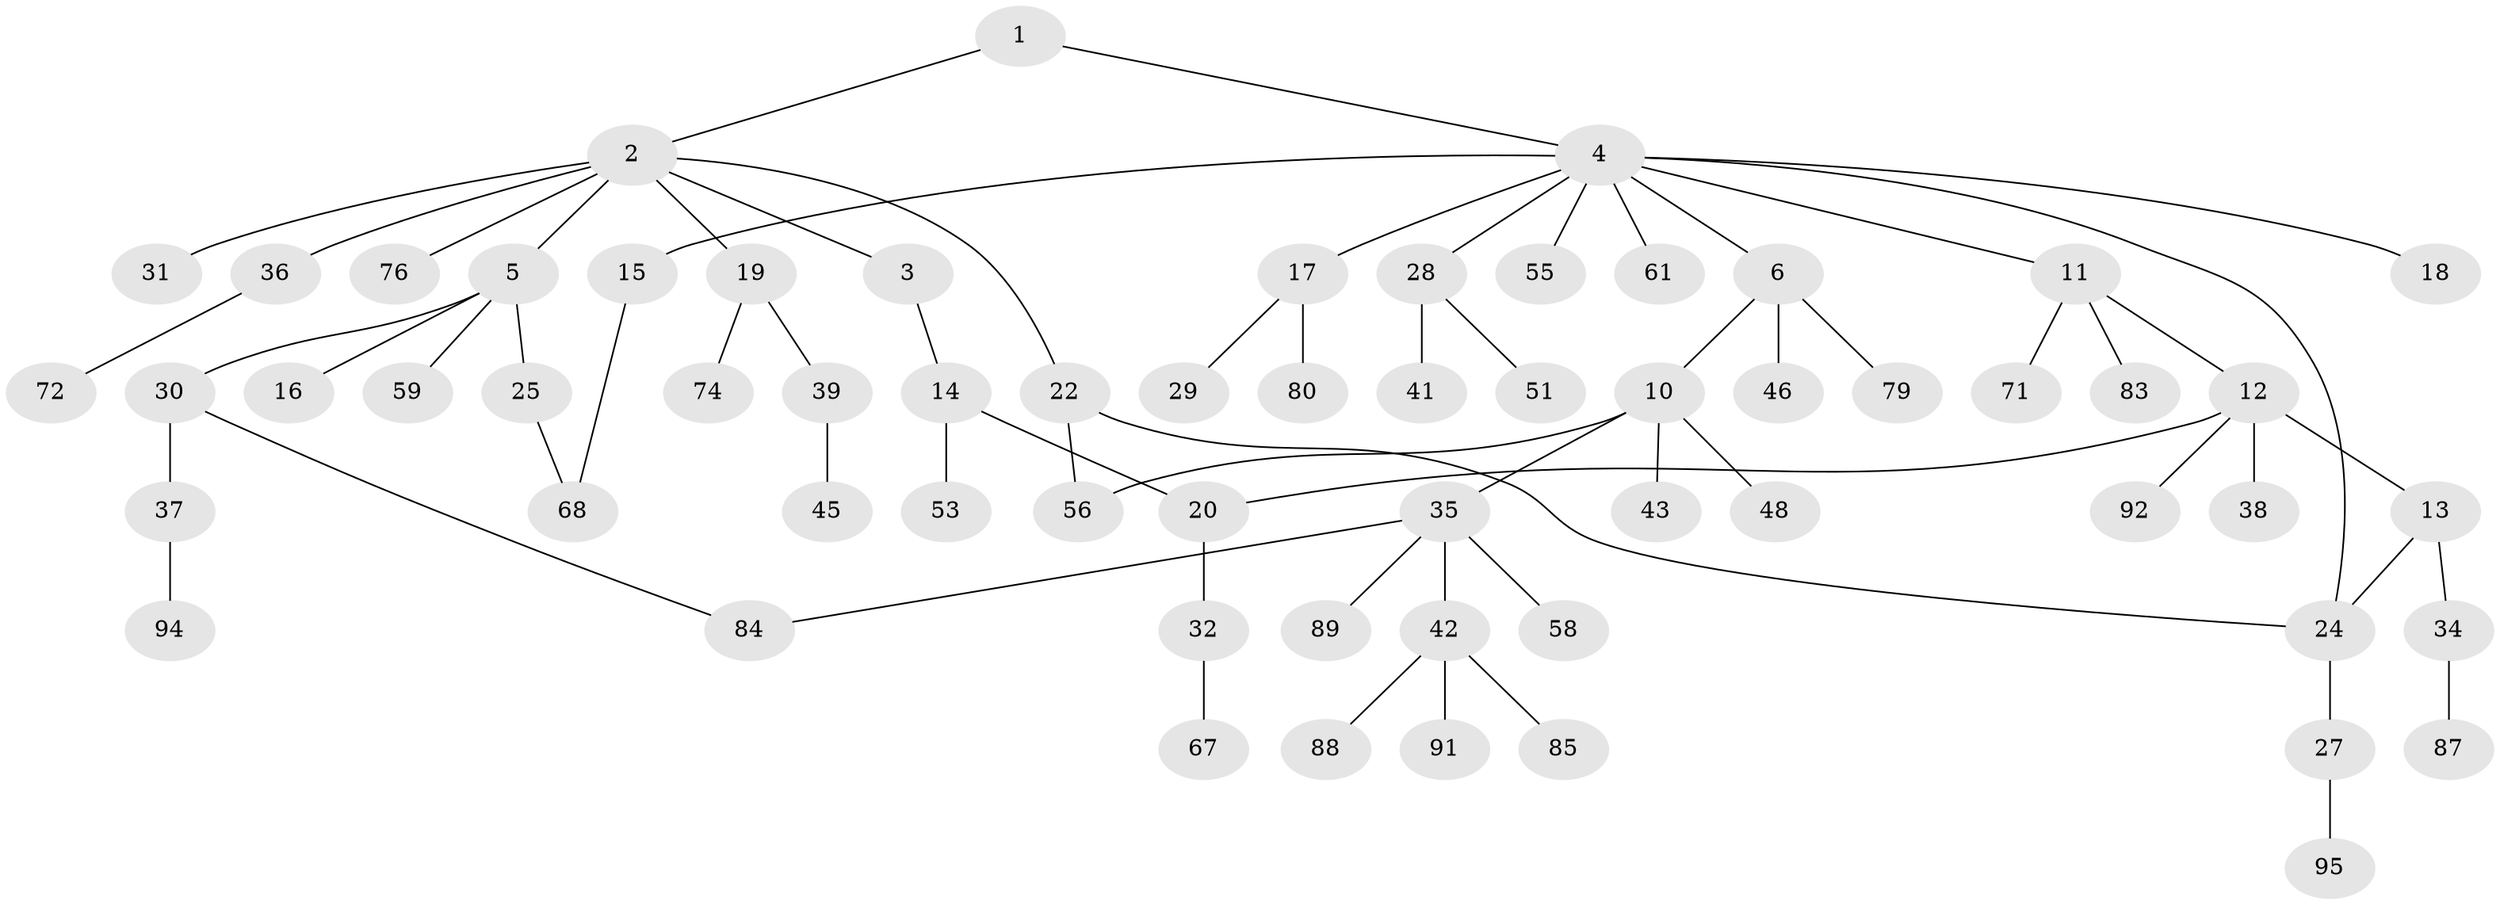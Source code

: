 // Generated by graph-tools (version 1.1) at 2025/51/02/27/25 19:51:40]
// undirected, 63 vertices, 68 edges
graph export_dot {
graph [start="1"]
  node [color=gray90,style=filled];
  1;
  2 [super="+8"];
  3;
  4 [super="+9"];
  5 [super="+7"];
  6 [super="+73"];
  10 [super="+21"];
  11 [super="+23"];
  12 [super="+33"];
  13;
  14 [super="+49"];
  15 [super="+70"];
  16 [super="+26"];
  17 [super="+50"];
  18;
  19 [super="+62"];
  20;
  22;
  24 [super="+82"];
  25;
  27 [super="+47"];
  28 [super="+69"];
  29;
  30 [super="+52"];
  31 [super="+64"];
  32 [super="+65"];
  34 [super="+78"];
  35 [super="+40"];
  36 [super="+81"];
  37;
  38;
  39 [super="+44"];
  41;
  42 [super="+75"];
  43 [super="+90"];
  45 [super="+57"];
  46 [super="+54"];
  48 [super="+63"];
  51 [super="+66"];
  53;
  55;
  56 [super="+60"];
  58;
  59 [super="+86"];
  61;
  67;
  68 [super="+77"];
  71;
  72;
  74;
  76;
  79 [super="+93"];
  80;
  83;
  84;
  85;
  87;
  88;
  89;
  91;
  92;
  94;
  95;
  1 -- 2;
  1 -- 4;
  2 -- 3;
  2 -- 5;
  2 -- 19;
  2 -- 31;
  2 -- 36;
  2 -- 76;
  2 -- 22;
  3 -- 14;
  4 -- 6;
  4 -- 11;
  4 -- 15;
  4 -- 18;
  4 -- 28;
  4 -- 61;
  4 -- 24;
  4 -- 17;
  4 -- 55;
  5 -- 25;
  5 -- 30;
  5 -- 59;
  5 -- 16;
  6 -- 10;
  6 -- 46;
  6 -- 79;
  10 -- 35;
  10 -- 48;
  10 -- 56;
  10 -- 43;
  11 -- 12;
  11 -- 71;
  11 -- 83;
  12 -- 13;
  12 -- 20;
  12 -- 92;
  12 -- 38;
  13 -- 34;
  13 -- 24;
  14 -- 20;
  14 -- 53;
  15 -- 68;
  17 -- 29;
  17 -- 80;
  19 -- 39;
  19 -- 74;
  20 -- 32;
  22 -- 56;
  22 -- 24;
  24 -- 27;
  25 -- 68;
  27 -- 95;
  28 -- 41;
  28 -- 51;
  30 -- 37;
  30 -- 84;
  32 -- 67;
  34 -- 87;
  35 -- 58;
  35 -- 84;
  35 -- 89;
  35 -- 42;
  36 -- 72;
  37 -- 94;
  39 -- 45;
  42 -- 85;
  42 -- 91;
  42 -- 88;
}
